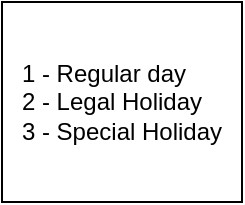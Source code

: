 <mxfile version="20.2.8" type="github">
  <diagram id="r0i476w0nGkbk3gJ0_Lv" name="Page-1">
    <mxGraphModel dx="1422" dy="794" grid="1" gridSize="10" guides="1" tooltips="1" connect="1" arrows="1" fold="1" page="1" pageScale="1" pageWidth="850" pageHeight="1100" math="0" shadow="0">
      <root>
        <mxCell id="0" />
        <mxCell id="1" parent="0" />
        <mxCell id="nIdVTfhQjwEZyq9WSqcN-1" value="&lt;div style=&quot;text-align: left;&quot;&gt;&lt;span style=&quot;background-color: initial;&quot;&gt;1 - Regular day&lt;/span&gt;&lt;/div&gt;&lt;div style=&quot;text-align: left;&quot;&gt;&lt;span style=&quot;background-color: initial;&quot;&gt;2 - Legal Holiday&lt;/span&gt;&lt;/div&gt;&lt;div style=&quot;text-align: left;&quot;&gt;&lt;span style=&quot;background-color: initial;&quot;&gt;3 - Special Holiday&lt;/span&gt;&lt;/div&gt;" style="rounded=0;whiteSpace=wrap;html=1;" vertex="1" parent="1">
          <mxGeometry x="720" y="250" width="120" height="100" as="geometry" />
        </mxCell>
      </root>
    </mxGraphModel>
  </diagram>
</mxfile>
